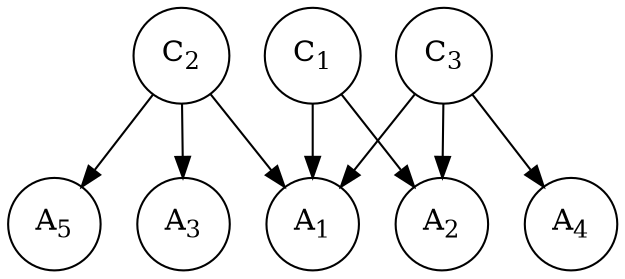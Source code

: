 digraph {
  node [shape=circle];
  C1 [label=<C<sub>1</sub>>];
  C2 [label=<C<sub>2</sub>>];
  C3 [label=<C<sub>3</sub>>];
  A1 [label=<A<sub>1</sub>>];
  A2 [label=<A<sub>2</sub>>];
  A3 [label=<A<sub>3</sub>>];
  A4 [label=<A<sub>4</sub>>];
  A5 [label=<A<sub>5</sub>>];

  C1 -> {A1 A2};
  C2 -> {A1 A3 A5};
  C3 -> {A2 A4 A1};

  rank=same; C1; C2; C3;
  rank=same; A1; A2; A3; A4; A5;
}
